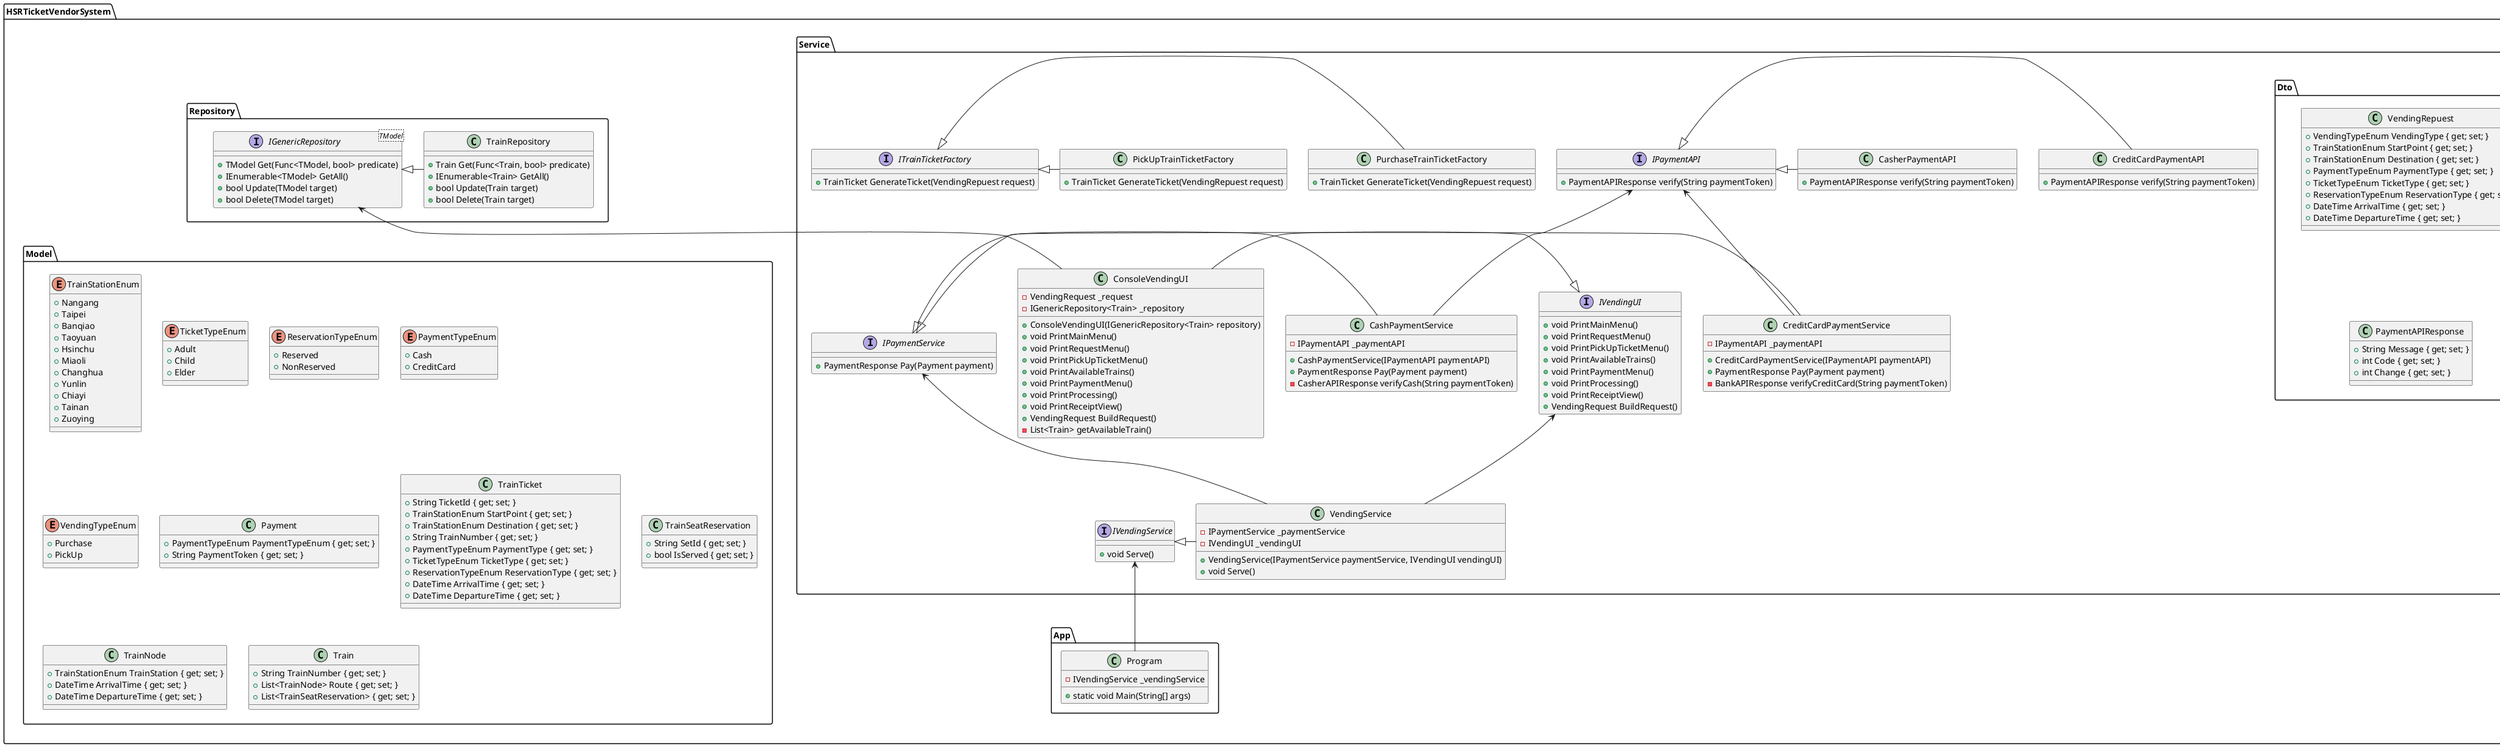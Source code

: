 @startuml HSRTicketVendorSystem

namespace HSRTicketVendorSystem.App {
    class Program {
        - IVendingService _vendingService

        + static void Main(String[] args)
    }

    HSRTicketVendorSystem.Service.IVendingService <-- Program
}

namespace HSRTicketVendorSystem.Model {

    enum TrainStationEnum {
        + Nangang
        + Taipei
        + Banqiao
        + Taoyuan
        + Hsinchu
        + Miaoli
        + Changhua
        + Yunlin
        + Chiayi
        + Tainan
        + Zuoying
    }

    enum TicketTypeEnum {
        + Adult
        + Child
        + Elder
    }

    enum ReservationTypeEnum {
        + Reserved
        + NonReserved
    }

    enum PaymentTypeEnum {
        + Cash
        + CreditCard
    }

    enum VendingTypeEnum {
        + Purchase
        + PickUp
    }

    class Payment {
        + PaymentTypeEnum PaymentTypeEnum { get; set; }
        + String PaymentToken { get; set; }
    }

    class TrainTicket {
        + String TicketId { get; set; }
        + TrainStationEnum StartPoint { get; set; }
        + TrainStationEnum Destination { get; set; }
        + String TrainNumber { get; set; }
        + PaymentTypeEnum PaymentType { get; set; }
        + TicketTypeEnum TicketType { get; set; }
        + ReservationTypeEnum ReservationType { get; set; }
        + DateTime ArrivalTime { get; set; }
        + DateTime DepartureTime { get; set; }
    }

    class TrainSeatReservation {
        + String SetId { get; set; }
        + bool IsServed { get; set; }
    }

    class TrainNode {
        + TrainStationEnum TrainStation { get; set; }
        + DateTime ArrivalTime { get; set; }
        + DateTime DepartureTime { get; set; }
    }

    class Train {
        + String TrainNumber { get; set; }
        + List<TrainNode> Route { get; set; }
        + List<TrainSeatReservation> { get; set; }
    }
}

namespace HSRTicketVendorSystem.Repository {
    interface IGenericRepository<TModel> {
        + TModel Get(Func<TModel, bool> predicate)
        + IEnumerable<TModel> GetAll()
        + bool Update(TModel target)
        + bool Delete(TModel target)
    }

    class TrainRepository {
        + Train Get(Func<Train, bool> predicate)
        + IEnumerable<Train> GetAll()
        + bool Update(Train target)
        + bool Delete(Train target)
    }

    IGenericRepository <|- TrainRepository
}

namespace HSRTicketVendorSystem.Service.Dto {
    class VendingRepuest {
        + VendingTypeEnum VendingType { get; set; }
        + TrainStationEnum StartPoint { get; set; }
        + TrainStationEnum Destination { get; set; }
        + PaymentTypeEnum PaymentType { get; set; }
        + TicketTypeEnum TicketType { get; set; }
        + ReservationTypeEnum ReservationType { get; set; }
        + DateTime ArrivalTime { get; set; }
        + DateTime DepartureTime { get; set; }
    }

    class PaymentResponse {
        + bool IsSuccess { get; set; }
        + PaymentAPIResponse APIResponse { get; set; }
    }

    class PaymentAPIResponse {
        + String Message { get; set; }
        + int Code { get; set; }
        + int Change { get; set; }
    }
}

namespace HSRTicketVendorSystem.Service {
    interface IVendingUI {
        + void PrintMainMenu()
        + void PrintRequestMenu()
        + void PrintPickUpTicketMenu()
        + void PrintAvailableTrains()
        + void PrintPaymentMenu()
        + void PrintProcessing()
        + void PrintReceiptView()
        + VendingRequest BuildRequest()
    }

    interface IVendingService {
        + void Serve()
    }

    interface ITrainTicketFactory {
        + TrainTicket GenerateTicket(VendingRepuest request)
    }

    interface IPaymentService {
        + PaymentResponse Pay(Payment payment)
    }

    interface IPaymentAPI {
        + PaymentAPIResponse verify(String paymentToken)
    }

    class CreditCardPaymentAPI {
        + PaymentAPIResponse verify(String paymentToken)
    }

    class CasherPaymentAPI {
        + PaymentAPIResponse verify(String paymentToken)
    }

    IPaymentAPI <|- CreditCardPaymentAPI
    IPaymentAPI <|- CasherPaymentAPI

    class ConsoleVendingUI {
        - VendingRequest _request
        - IGenericRepository<Train> _repository

        + ConsoleVendingUI(IGenericRepository<Train> repository)
        + void PrintMainMenu()
        + void PrintRequestMenu()
        + void PrintPickUpTicketMenu()
        + void PrintAvailableTrains()
        + void PrintPaymentMenu()
        + void PrintProcessing()
        + void PrintReceiptView()
        + VendingRequest BuildRequest()
        - List<Train> getAvailableTrain()
    }

    HSRTicketVendorSystem.Repository.IGenericRepository <-- ConsoleVendingUI

    class VendingService {
        - IPaymentService _paymentService
        - IVendingUI _vendingUI

        + VendingService(IPaymentService paymentService, IVendingUI vendingUI)
        + void Serve()
    }
    IPaymentService <-- VendingService
    IVendingUI <-- VendingService

    class PurchaseTrainTicketFactory {
        + TrainTicket GenerateTicket(VendingRepuest request)
    }

    class PickUpTrainTicketFactory {
        + TrainTicket GenerateTicket(VendingRepuest request)
    }

    class CreditCardPaymentService {
        - IPaymentAPI _paymentAPI

        + CreditCardPaymentService(IPaymentAPI paymentAPI)
        + PaymentResponse Pay(Payment payment)
        - BankAPIResponse verifyCreditCard(String paymentToken)
    }
    IPaymentAPI <-- CreditCardPaymentService

    class CashPaymentService {
        - IPaymentAPI _paymentAPI

        + CashPaymentService(IPaymentAPI paymentAPI)
        + PaymentResponse Pay(Payment payment)
        - CasherAPIResponse verifyCash(String paymentToken)
    }
    IPaymentAPI <-- CashPaymentService

    IVendingUI <|- ConsoleVendingUI
    IVendingService <|- VendingService
    ITrainTicketFactory <|- PurchaseTrainTicketFactory
    ITrainTicketFactory <|- PickUpTrainTicketFactory
    IPaymentService <|- CreditCardPaymentService
    IPaymentService <|- CashPaymentService
}

HSRTicketVendorSystem.Service -[hidden]down- HSRTicketVendorSystem.Service.Dto
HSRTicketVendorSystem.Model -[hidden]up- HSRTicketVendorSystem.Repository

@enduml